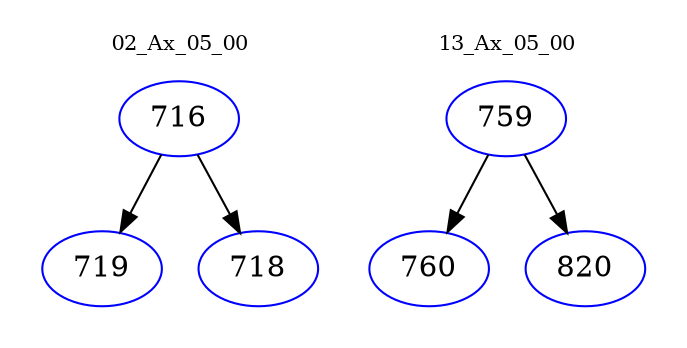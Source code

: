 digraph{
subgraph cluster_0 {
color = white
label = "02_Ax_05_00";
fontsize=10;
T0_716 [label="716", color="blue"]
T0_716 -> T0_719 [color="black"]
T0_719 [label="719", color="blue"]
T0_716 -> T0_718 [color="black"]
T0_718 [label="718", color="blue"]
}
subgraph cluster_1 {
color = white
label = "13_Ax_05_00";
fontsize=10;
T1_759 [label="759", color="blue"]
T1_759 -> T1_760 [color="black"]
T1_760 [label="760", color="blue"]
T1_759 -> T1_820 [color="black"]
T1_820 [label="820", color="blue"]
}
}
